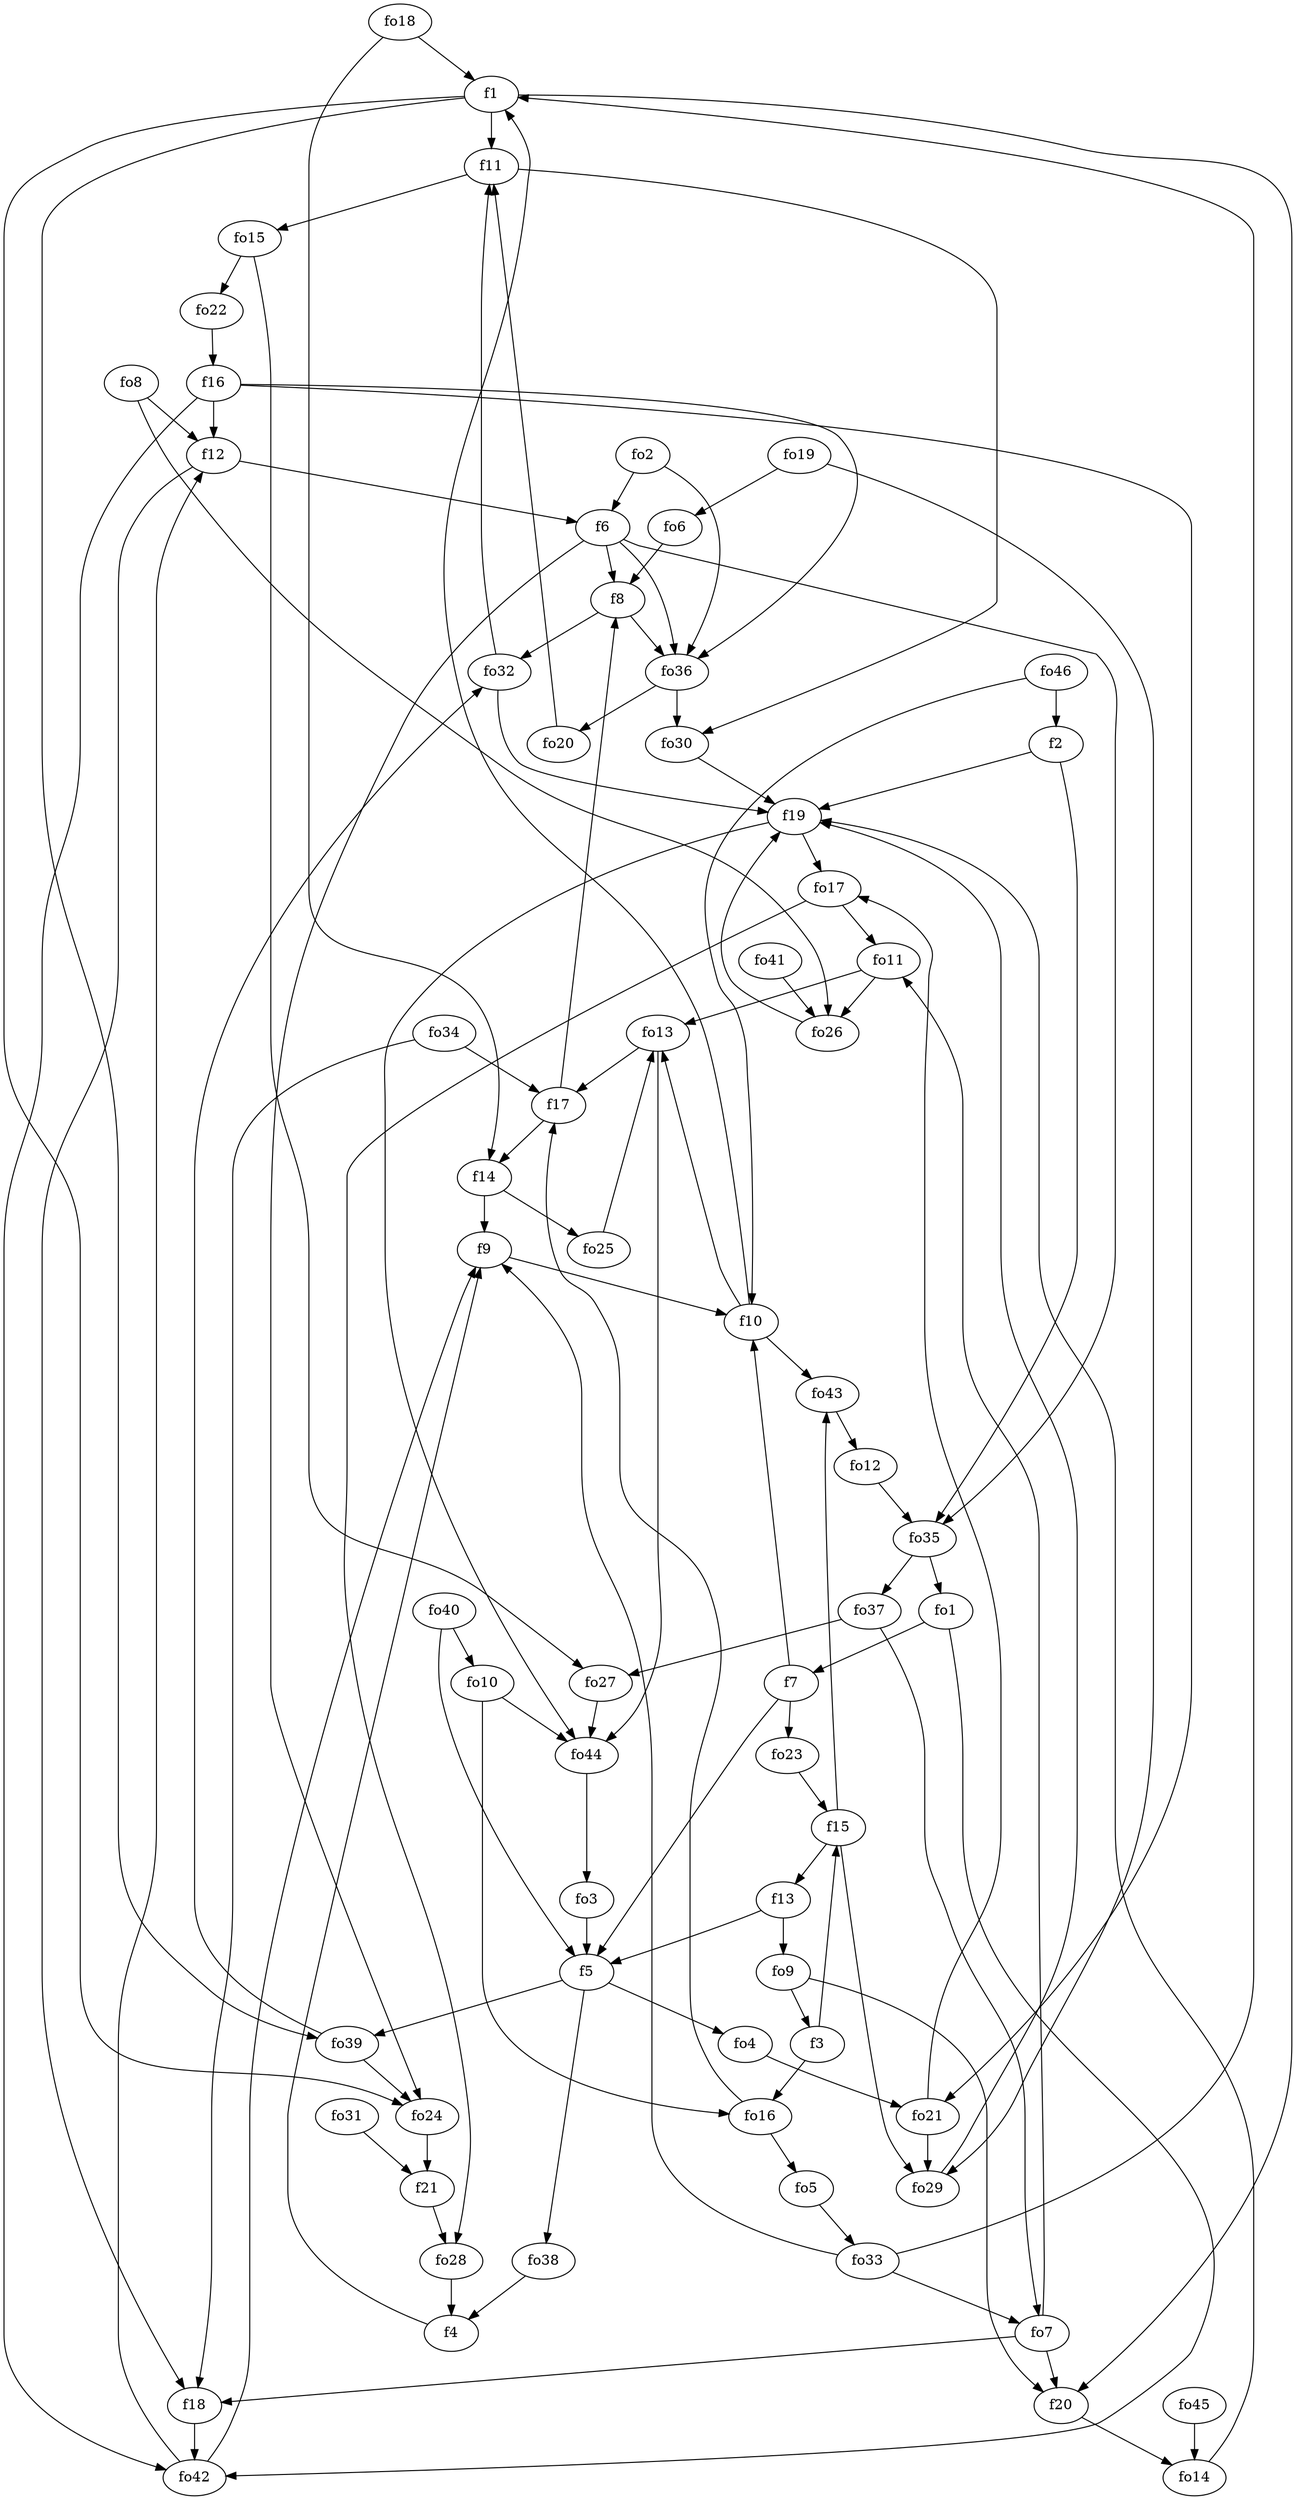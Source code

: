 strict digraph  {
f1;
f2;
f3;
f4;
f5;
f6;
f7;
f8;
f9;
f10;
f11;
f12;
f13;
f14;
f15;
f16;
f17;
f18;
f19;
f20;
f21;
fo1;
fo2;
fo3;
fo4;
fo5;
fo6;
fo7;
fo8;
fo9;
fo10;
fo11;
fo12;
fo13;
fo14;
fo15;
fo16;
fo17;
fo18;
fo19;
fo20;
fo21;
fo22;
fo23;
fo24;
fo25;
fo26;
fo27;
fo28;
fo29;
fo30;
fo31;
fo32;
fo33;
fo34;
fo35;
fo36;
fo37;
fo38;
fo39;
fo40;
fo41;
fo42;
fo43;
fo44;
fo45;
fo46;
f1 -> f20  [weight=2];
f1 -> fo24  [weight=2];
f1 -> fo39  [weight=2];
f1 -> f11  [weight=2];
f2 -> f19  [weight=2];
f2 -> fo35  [weight=2];
f3 -> fo16  [weight=2];
f3 -> f15  [weight=2];
f4 -> f9  [weight=2];
f5 -> fo39  [weight=2];
f5 -> fo4  [weight=2];
f5 -> fo38  [weight=2];
f6 -> fo36  [weight=2];
f6 -> fo24  [weight=2];
f6 -> f8  [weight=2];
f6 -> fo35  [weight=2];
f7 -> f10  [weight=2];
f7 -> fo23  [weight=2];
f7 -> f5  [weight=2];
f8 -> fo32  [weight=2];
f8 -> fo36  [weight=2];
f9 -> f10  [weight=2];
f10 -> fo13  [weight=2];
f10 -> f1  [weight=2];
f10 -> fo43  [weight=2];
f11 -> fo30  [weight=2];
f11 -> fo15  [weight=2];
f12 -> f18  [weight=2];
f12 -> f6  [weight=2];
f13 -> fo9  [weight=2];
f13 -> f5  [weight=2];
f14 -> f9  [weight=2];
f14 -> fo25  [weight=2];
f15 -> fo29  [weight=2];
f15 -> fo43  [weight=2];
f15 -> f13  [weight=2];
f16 -> fo21  [weight=2];
f16 -> f12  [weight=2];
f16 -> fo42  [weight=2];
f16 -> fo36  [weight=2];
f17 -> f8  [weight=2];
f17 -> f14  [weight=2];
f18 -> fo42  [weight=2];
f19 -> fo44  [weight=2];
f19 -> fo17  [weight=2];
f20 -> fo14  [weight=2];
f21 -> fo28  [weight=2];
fo1 -> fo42  [weight=2];
fo1 -> f7  [weight=2];
fo2 -> fo36  [weight=2];
fo2 -> f6  [weight=2];
fo3 -> f5  [weight=2];
fo4 -> fo21  [weight=2];
fo5 -> fo33  [weight=2];
fo6 -> f8  [weight=2];
fo7 -> f20  [weight=2];
fo7 -> f18  [weight=2];
fo7 -> fo11  [weight=2];
fo8 -> fo26  [weight=2];
fo8 -> f12  [weight=2];
fo9 -> f3  [weight=2];
fo9 -> f20  [weight=2];
fo10 -> fo44  [weight=2];
fo10 -> fo16  [weight=2];
fo11 -> fo13  [weight=2];
fo11 -> fo26  [weight=2];
fo12 -> fo35  [weight=2];
fo13 -> f17  [weight=2];
fo13 -> fo44  [weight=2];
fo14 -> f19  [weight=2];
fo15 -> fo22  [weight=2];
fo15 -> fo27  [weight=2];
fo16 -> fo5  [weight=2];
fo16 -> f17  [weight=2];
fo17 -> fo11  [weight=2];
fo17 -> fo28  [weight=2];
fo18 -> f14  [weight=2];
fo18 -> f1  [weight=2];
fo19 -> fo6  [weight=2];
fo19 -> fo29  [weight=2];
fo20 -> f11  [weight=2];
fo21 -> fo29  [weight=2];
fo21 -> fo17  [weight=2];
fo22 -> f16  [weight=2];
fo23 -> f15  [weight=2];
fo24 -> f21  [weight=2];
fo25 -> fo13  [weight=2];
fo26 -> f19  [weight=2];
fo27 -> fo44  [weight=2];
fo28 -> f4  [weight=2];
fo29 -> f19  [weight=2];
fo30 -> f19  [weight=2];
fo31 -> f21  [weight=2];
fo32 -> f19  [weight=2];
fo32 -> f11  [weight=2];
fo33 -> f1  [weight=2];
fo33 -> fo7  [weight=2];
fo33 -> f9  [weight=2];
fo34 -> f17  [weight=2];
fo34 -> f18  [weight=2];
fo35 -> fo1  [weight=2];
fo35 -> fo37  [weight=2];
fo36 -> fo20  [weight=2];
fo36 -> fo30  [weight=2];
fo37 -> fo27  [weight=2];
fo37 -> fo7  [weight=2];
fo38 -> f4  [weight=2];
fo39 -> fo24  [weight=2];
fo39 -> fo32  [weight=2];
fo40 -> fo10  [weight=2];
fo40 -> f5  [weight=2];
fo41 -> fo26  [weight=2];
fo42 -> f9  [weight=2];
fo42 -> f12  [weight=2];
fo43 -> fo12  [weight=2];
fo44 -> fo3  [weight=2];
fo45 -> fo14  [weight=2];
fo46 -> f2  [weight=2];
fo46 -> f10  [weight=2];
}
